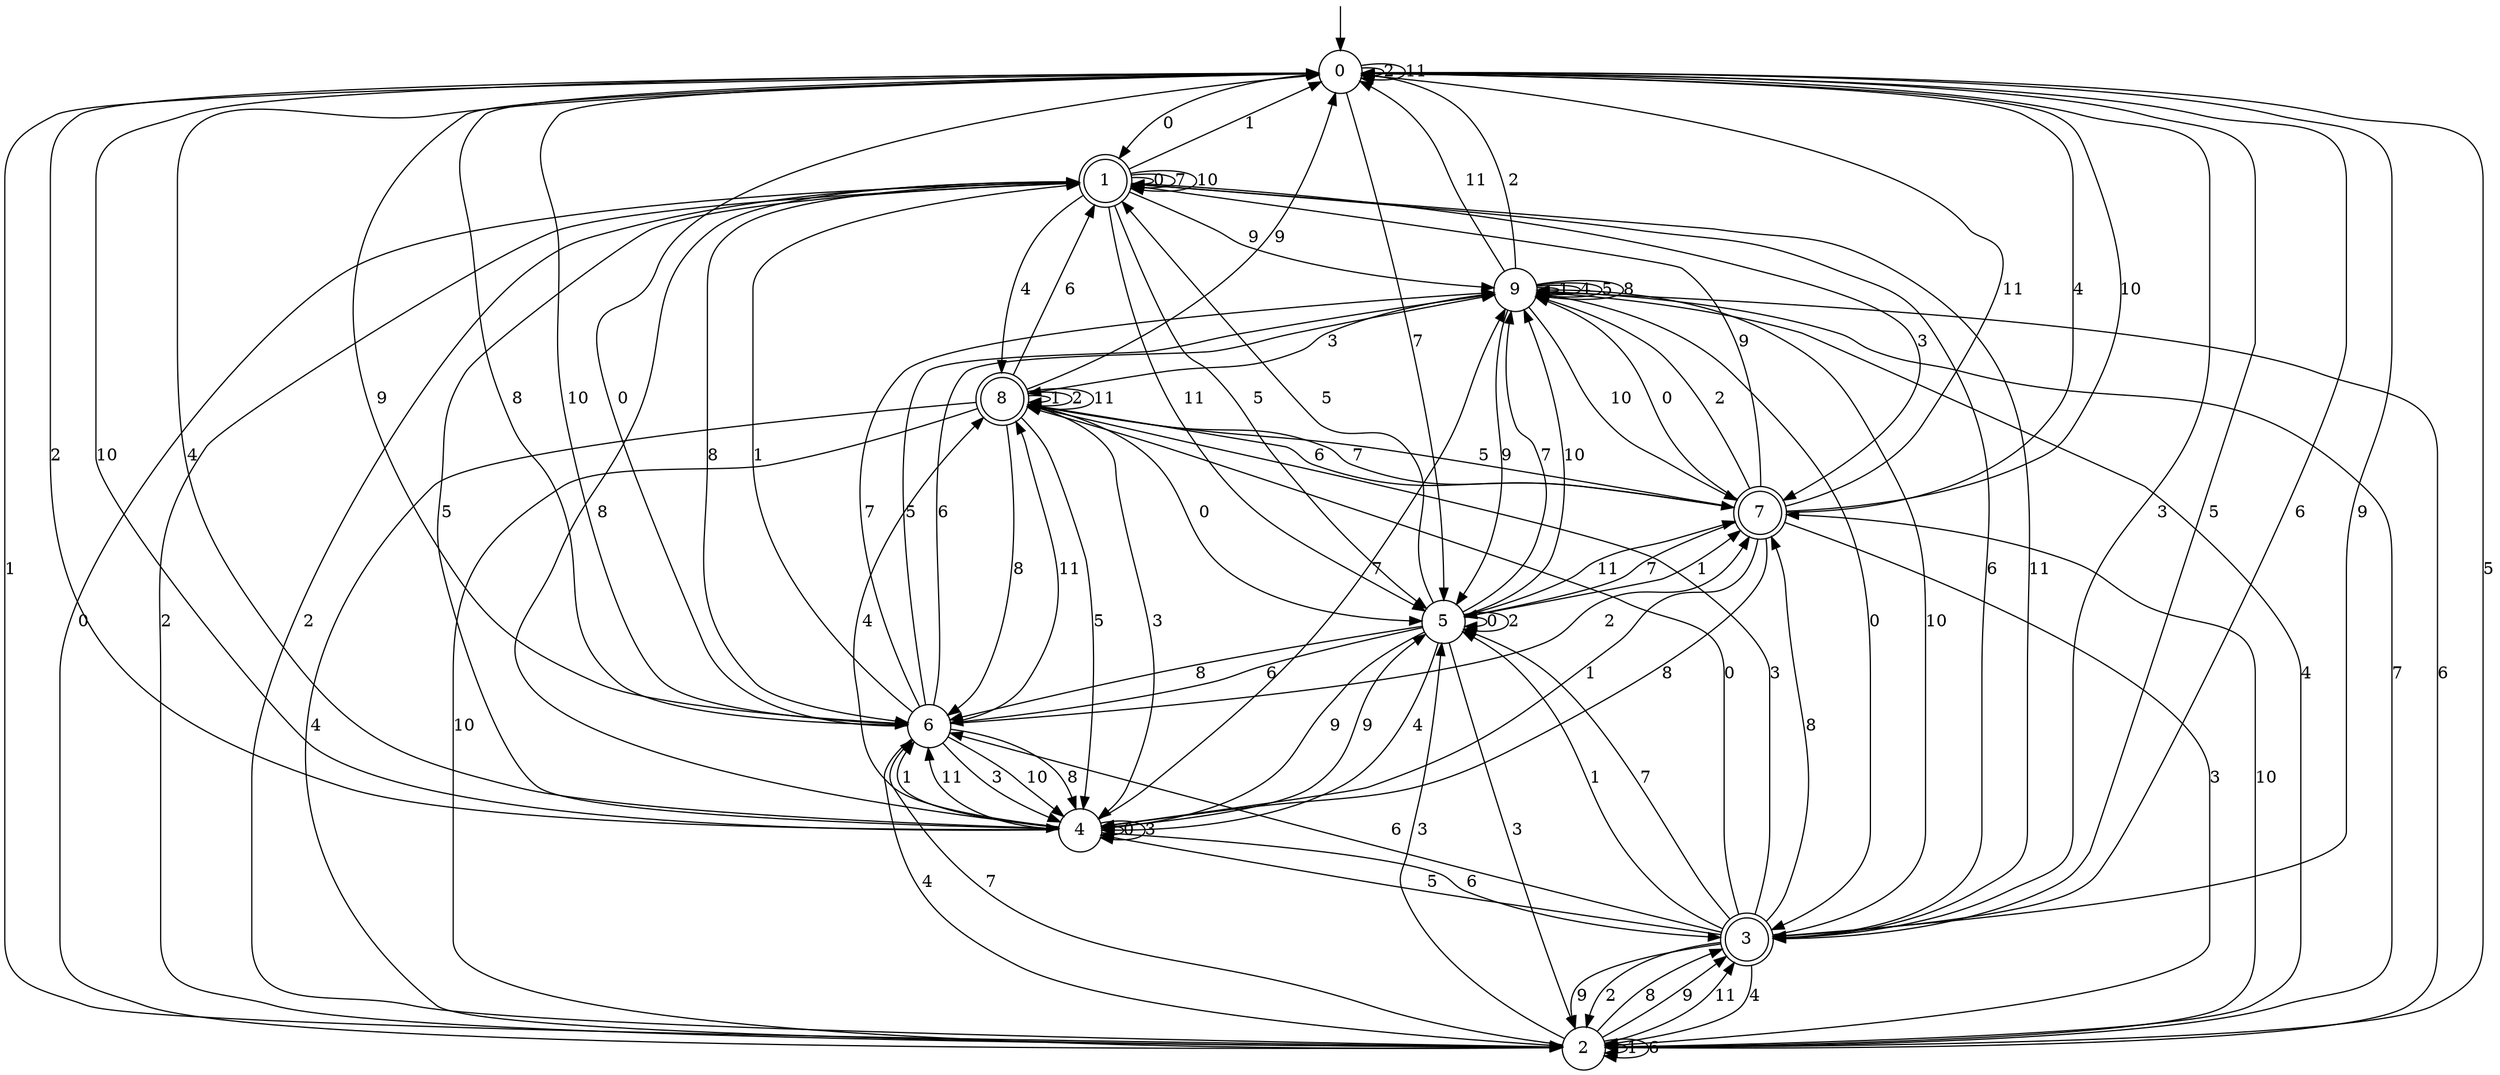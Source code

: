 digraph g {

	s0 [shape="circle" label="0"];
	s1 [shape="doublecircle" label="1"];
	s2 [shape="circle" label="2"];
	s3 [shape="doublecircle" label="3"];
	s4 [shape="circle" label="4"];
	s5 [shape="circle" label="5"];
	s6 [shape="circle" label="6"];
	s7 [shape="doublecircle" label="7"];
	s8 [shape="doublecircle" label="8"];
	s9 [shape="circle" label="9"];
	s0 -> s1 [label="0"];
	s0 -> s2 [label="1"];
	s0 -> s0 [label="2"];
	s0 -> s3 [label="3"];
	s0 -> s4 [label="4"];
	s0 -> s3 [label="5"];
	s0 -> s3 [label="6"];
	s0 -> s5 [label="7"];
	s0 -> s6 [label="8"];
	s0 -> s3 [label="9"];
	s0 -> s6 [label="10"];
	s0 -> s0 [label="11"];
	s1 -> s1 [label="0"];
	s1 -> s0 [label="1"];
	s1 -> s2 [label="2"];
	s1 -> s7 [label="3"];
	s1 -> s8 [label="4"];
	s1 -> s5 [label="5"];
	s1 -> s3 [label="6"];
	s1 -> s1 [label="7"];
	s1 -> s6 [label="8"];
	s1 -> s9 [label="9"];
	s1 -> s1 [label="10"];
	s1 -> s5 [label="11"];
	s2 -> s1 [label="0"];
	s2 -> s2 [label="1"];
	s2 -> s1 [label="2"];
	s2 -> s5 [label="3"];
	s2 -> s9 [label="4"];
	s2 -> s0 [label="5"];
	s2 -> s2 [label="6"];
	s2 -> s6 [label="7"];
	s2 -> s3 [label="8"];
	s2 -> s3 [label="9"];
	s2 -> s7 [label="10"];
	s2 -> s3 [label="11"];
	s3 -> s8 [label="0"];
	s3 -> s5 [label="1"];
	s3 -> s2 [label="2"];
	s3 -> s8 [label="3"];
	s3 -> s2 [label="4"];
	s3 -> s4 [label="5"];
	s3 -> s6 [label="6"];
	s3 -> s5 [label="7"];
	s3 -> s7 [label="8"];
	s3 -> s2 [label="9"];
	s3 -> s9 [label="10"];
	s3 -> s1 [label="11"];
	s4 -> s4 [label="0"];
	s4 -> s6 [label="1"];
	s4 -> s0 [label="2"];
	s4 -> s4 [label="3"];
	s4 -> s8 [label="4"];
	s4 -> s1 [label="5"];
	s4 -> s3 [label="6"];
	s4 -> s9 [label="7"];
	s4 -> s1 [label="8"];
	s4 -> s5 [label="9"];
	s4 -> s0 [label="10"];
	s4 -> s6 [label="11"];
	s5 -> s5 [label="0"];
	s5 -> s7 [label="1"];
	s5 -> s5 [label="2"];
	s5 -> s2 [label="3"];
	s5 -> s4 [label="4"];
	s5 -> s1 [label="5"];
	s5 -> s6 [label="6"];
	s5 -> s9 [label="7"];
	s5 -> s6 [label="8"];
	s5 -> s4 [label="9"];
	s5 -> s9 [label="10"];
	s5 -> s7 [label="11"];
	s6 -> s0 [label="0"];
	s6 -> s1 [label="1"];
	s6 -> s7 [label="2"];
	s6 -> s4 [label="3"];
	s6 -> s2 [label="4"];
	s6 -> s9 [label="5"];
	s6 -> s9 [label="6"];
	s6 -> s9 [label="7"];
	s6 -> s4 [label="8"];
	s6 -> s0 [label="9"];
	s6 -> s4 [label="10"];
	s6 -> s8 [label="11"];
	s7 -> s9 [label="0"];
	s7 -> s4 [label="1"];
	s7 -> s9 [label="2"];
	s7 -> s2 [label="3"];
	s7 -> s0 [label="4"];
	s7 -> s8 [label="5"];
	s7 -> s8 [label="6"];
	s7 -> s5 [label="7"];
	s7 -> s4 [label="8"];
	s7 -> s1 [label="9"];
	s7 -> s0 [label="10"];
	s7 -> s0 [label="11"];
	s8 -> s5 [label="0"];
	s8 -> s8 [label="1"];
	s8 -> s8 [label="2"];
	s8 -> s4 [label="3"];
	s8 -> s2 [label="4"];
	s8 -> s4 [label="5"];
	s8 -> s1 [label="6"];
	s8 -> s7 [label="7"];
	s8 -> s6 [label="8"];
	s8 -> s0 [label="9"];
	s8 -> s2 [label="10"];
	s8 -> s8 [label="11"];
	s9 -> s3 [label="0"];
	s9 -> s9 [label="1"];
	s9 -> s0 [label="2"];
	s9 -> s8 [label="3"];
	s9 -> s9 [label="4"];
	s9 -> s9 [label="5"];
	s9 -> s2 [label="6"];
	s9 -> s2 [label="7"];
	s9 -> s9 [label="8"];
	s9 -> s5 [label="9"];
	s9 -> s7 [label="10"];
	s9 -> s0 [label="11"];

__start0 [label="" shape="none" width="0" height="0"];
__start0 -> s0;

}
